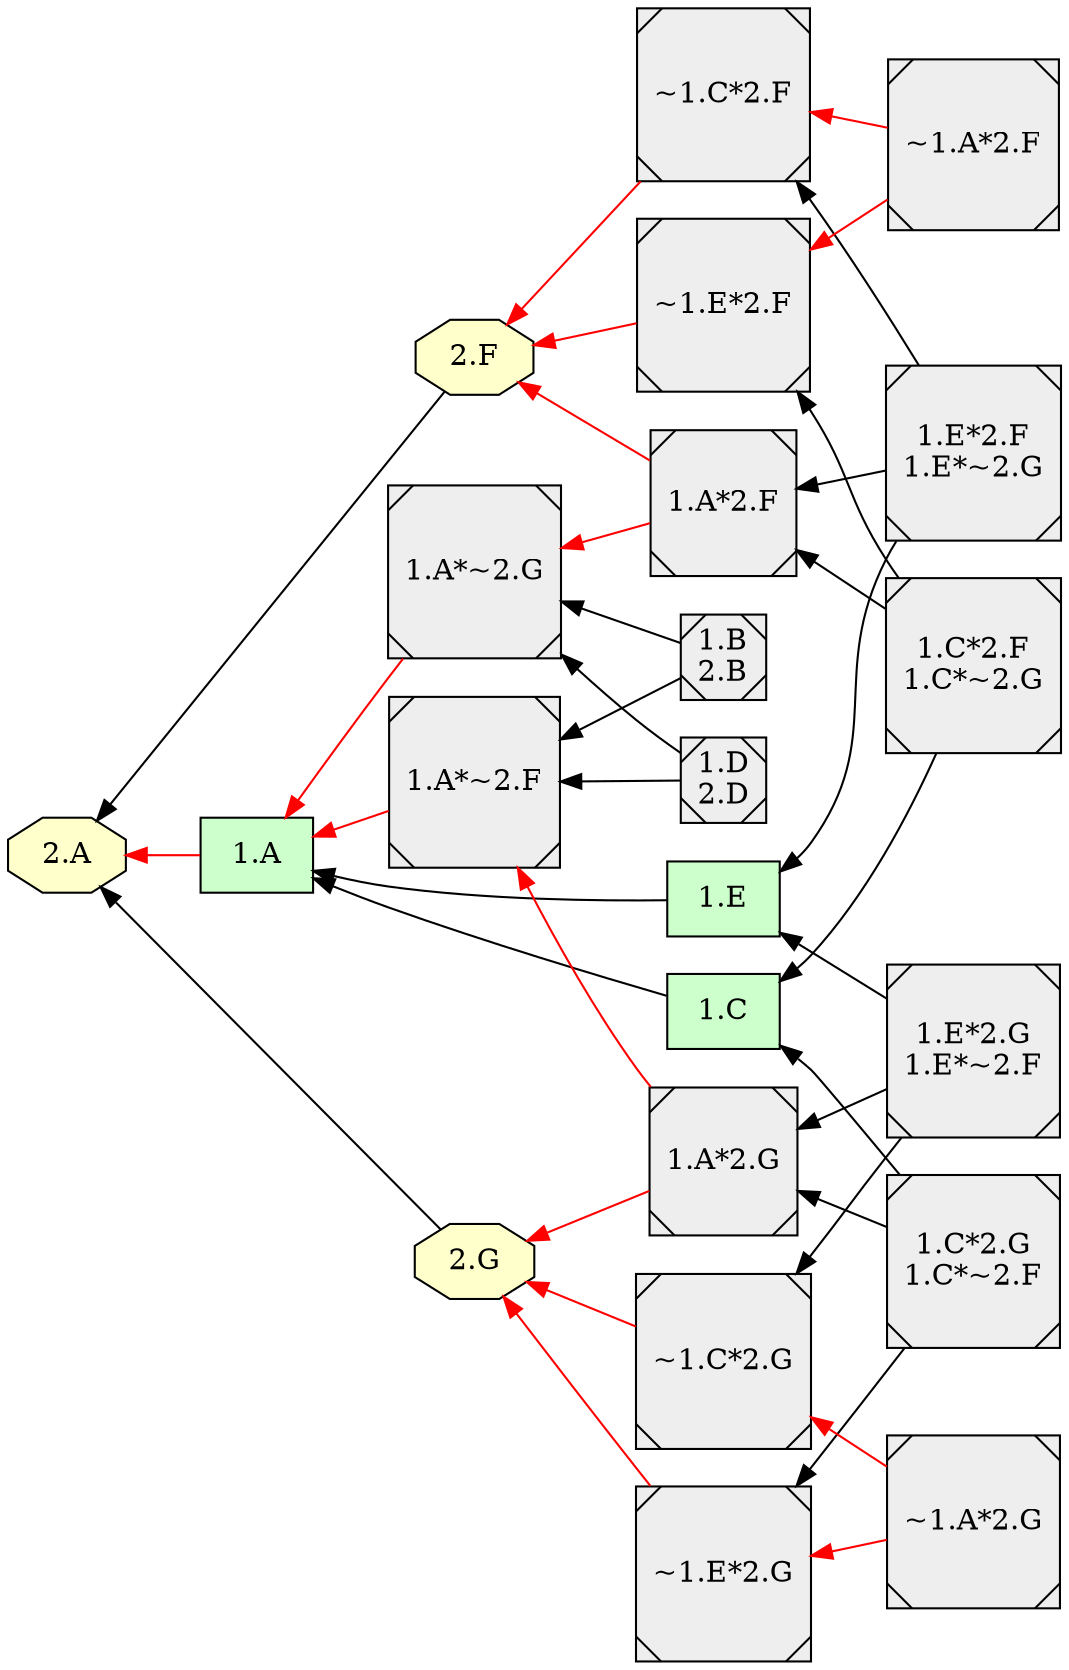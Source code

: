 digraph {

rankdir = RL

  node [shape=box style="filled" fillcolor="#CCFFCC"]
  "1.C"
  "1.A"
  "1.E"
  "1.A"
  "1.A"
  "1.A"
  "1.A"
  "1.E"
  "1.E"
  "1.C"
  "1.C"
  "1.A"
  "1.A"
  "1.A"
  "1.A"
  "1.A"
  "1.A"
  node [shape=octagon style="filled" fillcolor="#FFFFCC"]
  "2.F"
  "2.A"
  "2.G"
  "2.A"
  "2.G"
  "2.G"
  "2.F"
  "2.F"
  "2.G"
  "2.F"
  "2.A"
  "2.A"
  "2.A"
  "2.A"
  "2.G"
  "2.A"
  "2.F"
  "2.A"
  "2.G"
  "2.A"
  "2.F"
  node [shape=Msquare style="filled" fillcolor="#EEEEEE"]
  "1.B\n2.B"
  "1.D\n2.D"
  "1.D\n2.D"
  "1.E*2.G\n1.E*~2.F"
  "1.E*2.F\n1.E*~2.G"
  "1.B\n2.B"
  "1.C*2.F\n1.C*~2.G"
  "1.C*2.G\n1.C*~2.F"
  "~1.E*2.G"
  "~1.C*2.G"
  "~1.E*2.F"
  "~1.C*2.F"
  "1.A*2.G"
  "1.A*2.G"
  "1.A*~2.F"
  "~1.A*2.G"
  "~1.C*2.G"
  "~1.A*2.G"
  "~1.E*2.G"
  "1.A*2.F"
  "1.A*2.F"
  "1.A*~2.G"
  "~1.A*2.F"
  "~1.C*2.F"
  "~1.A*2.F"
  "~1.E*2.F"
  "1.A*~2.G"
  "1.A*~2.F"
  "1.B\n2.B"
  "1.A*~2.G"
  "1.B\n2.B"
  "1.A*~2.F"
  "1.D\n2.D"
  "1.A*~2.G"
  "1.D\n2.D"
  "1.A*~2.F"
  "1.E*2.G\n1.E*~2.F"
  "~1.C*2.G"
  "1.E*2.G\n1.E*~2.F"
  "1.E*2.G\n1.E*~2.F"
  "1.A*2.G"
  "1.E*2.F\n1.E*~2.G"
  "~1.C*2.F"
  "1.E*2.F\n1.E*~2.G"
  "1.E*2.F\n1.E*~2.G"
  "1.A*2.F"
  "1.C*2.G\n1.C*~2.F"
  "1.C*2.G\n1.C*~2.F"
  "1.A*2.G"
  "1.C*2.G\n1.C*~2.F"
  "~1.E*2.G"
  "1.C*2.F\n1.C*~2.G"
  "1.C*2.F\n1.C*~2.G"
  "1.A*2.F"
  "1.C*2.F\n1.C*~2.G"
  "~1.E*2.F"
  "1.B\n2.B"
  "1.B\n2.B"
  "1.D\n2.D"
  "1.D\n2.D"
  "1.E*2.G\n1.E*~2.F"
  "1.E*2.G\n1.E*~2.F"
  "1.E*2.G\n1.E*~2.F"
  "1.E*2.G\n1.E*~2.F"
  "1.A*~2.F"
  "1.E*2.F\n1.E*~2.G"
  "1.E*2.F\n1.E*~2.G"
  "1.E*2.F\n1.E*~2.G"
  "1.E*2.F\n1.E*~2.G"
  "1.A*~2.G"
  "1.C*2.G\n1.C*~2.F"
  "1.C*2.G\n1.C*~2.F"
  "1.C*2.G\n1.C*~2.F"
  "1.C*2.G\n1.C*~2.F"
  "1.A*~2.F"
  "1.C*2.F\n1.C*~2.G"
  "1.C*2.F\n1.C*~2.G"
  "1.C*2.F\n1.C*~2.G"
  "1.C*2.F\n1.C*~2.G"
  "1.A*~2.G"
  "1.C" -> "1.A" [style=filled, color=black];
  "1.E" -> "1.A" [style=filled, color=black];
  "2.F" -> "2.A" [style=filled, color=black];
  "2.G" -> "2.A" [style=filled, color=black];
  "~1.E*2.G" -> "2.G" [style=filled, color=red];
  "~1.C*2.G" -> "2.G" [style=filled, color=red];
  "~1.E*2.F" -> "2.F" [style=filled, color=red];
  "~1.C*2.F" -> "2.F" [style=filled, color=red];
  "1.A*2.G" -> "2.G" [style=filled, color=red];
  "1.A*2.G" -> "1.A*~2.F" [style=filled, color=red];
  "~1.A*2.G" -> "~1.C*2.G" [style=filled, color=red];
  "~1.A*2.G" -> "~1.E*2.G" [style=filled, color=red];
  "1.A*2.F" -> "2.F" [style=filled, color=red];
  "1.A*2.F" -> "1.A*~2.G" [style=filled, color=red];
  "~1.A*2.F" -> "~1.C*2.F" [style=filled, color=red];
  "~1.A*2.F" -> "~1.E*2.F" [style=filled, color=red];
  "1.A" -> "2.A" [style=filled, color=red];
  "1.A*~2.G" -> "1.A" [style=filled, color=red];
  "1.A*~2.F" -> "1.A" [style=filled, color=red];
  "1.B\n2.B" -> "1.A*~2.G" [style=filled, color=black];
  "1.B\n2.B" -> "1.A*~2.F" [style=filled, color=black];
  "1.D\n2.D" -> "1.A*~2.G" [style=filled, color=black];
  "1.D\n2.D" -> "1.A*~2.F" [style=filled, color=black];
  "1.E*2.G\n1.E*~2.F" -> "~1.C*2.G" [style=filled, color=black];
  "1.E*2.G\n1.E*~2.F" -> "1.E" [style=filled, color=black];
  "1.E*2.G\n1.E*~2.F" -> "1.A*2.G" [style=filled, color=black];
  "1.E*2.F\n1.E*~2.G" -> "~1.C*2.F" [style=filled, color=black];
  "1.E*2.F\n1.E*~2.G" -> "1.E" [style=filled, color=black];
  "1.E*2.F\n1.E*~2.G" -> "1.A*2.F" [style=filled, color=black];
  "1.C*2.G\n1.C*~2.F" -> "1.C" [style=filled, color=black];
  "1.C*2.G\n1.C*~2.F" -> "1.A*2.G" [style=filled, color=black];
  "1.C*2.G\n1.C*~2.F" -> "~1.E*2.G" [style=filled, color=black];
  "1.C*2.F\n1.C*~2.G" -> "1.C" [style=filled, color=black];
  "1.C*2.F\n1.C*~2.G" -> "1.A*2.F" [style=filled, color=black];
  "1.C*2.F\n1.C*~2.G" -> "~1.E*2.F" [style=filled, color=black];
  subgraph cluster_lg {
    rankdir = LR
  }
}
